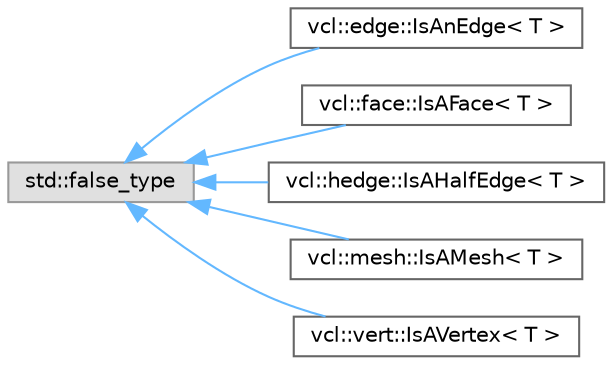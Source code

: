 digraph "Graphical Class Hierarchy"
{
 // LATEX_PDF_SIZE
  bgcolor="transparent";
  edge [fontname=Helvetica,fontsize=10,labelfontname=Helvetica,labelfontsize=10];
  node [fontname=Helvetica,fontsize=10,shape=box,height=0.2,width=0.4];
  rankdir="LR";
  Node0 [label="std::false_type",height=0.2,width=0.4,color="grey60", fillcolor="#E0E0E0", style="filled",tooltip=" "];
  Node0 -> Node1 [dir="back",color="steelblue1",style="solid"];
  Node1 [label="vcl::edge::IsAnEdge\< T \>",height=0.2,width=0.4,color="grey40", fillcolor="white", style="filled",URL="$structvcl_1_1edge_1_1IsAnEdge.html",tooltip=" "];
  Node0 -> Node2 [dir="back",color="steelblue1",style="solid"];
  Node2 [label="vcl::face::IsAFace\< T \>",height=0.2,width=0.4,color="grey40", fillcolor="white", style="filled",URL="$structvcl_1_1face_1_1IsAFace.html",tooltip=" "];
  Node0 -> Node3 [dir="back",color="steelblue1",style="solid"];
  Node3 [label="vcl::hedge::IsAHalfEdge\< T \>",height=0.2,width=0.4,color="grey40", fillcolor="white", style="filled",URL="$structvcl_1_1hedge_1_1IsAHalfEdge.html",tooltip=" "];
  Node0 -> Node4 [dir="back",color="steelblue1",style="solid"];
  Node4 [label="vcl::mesh::IsAMesh\< T \>",height=0.2,width=0.4,color="grey40", fillcolor="white", style="filled",URL="$structvcl_1_1mesh_1_1IsAMesh.html",tooltip=" "];
  Node0 -> Node5 [dir="back",color="steelblue1",style="solid"];
  Node5 [label="vcl::vert::IsAVertex\< T \>",height=0.2,width=0.4,color="grey40", fillcolor="white", style="filled",URL="$structvcl_1_1vert_1_1IsAVertex.html",tooltip=" "];
}
